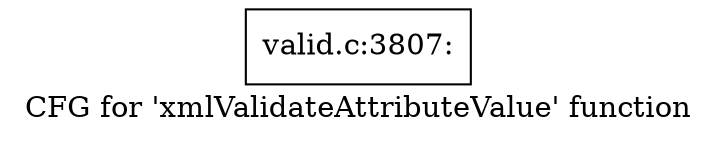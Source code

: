 digraph "CFG for 'xmlValidateAttributeValue' function" {
	label="CFG for 'xmlValidateAttributeValue' function";

	Node0x4f898a0 [shape=record,label="{valid.c:3807:}"];
}
